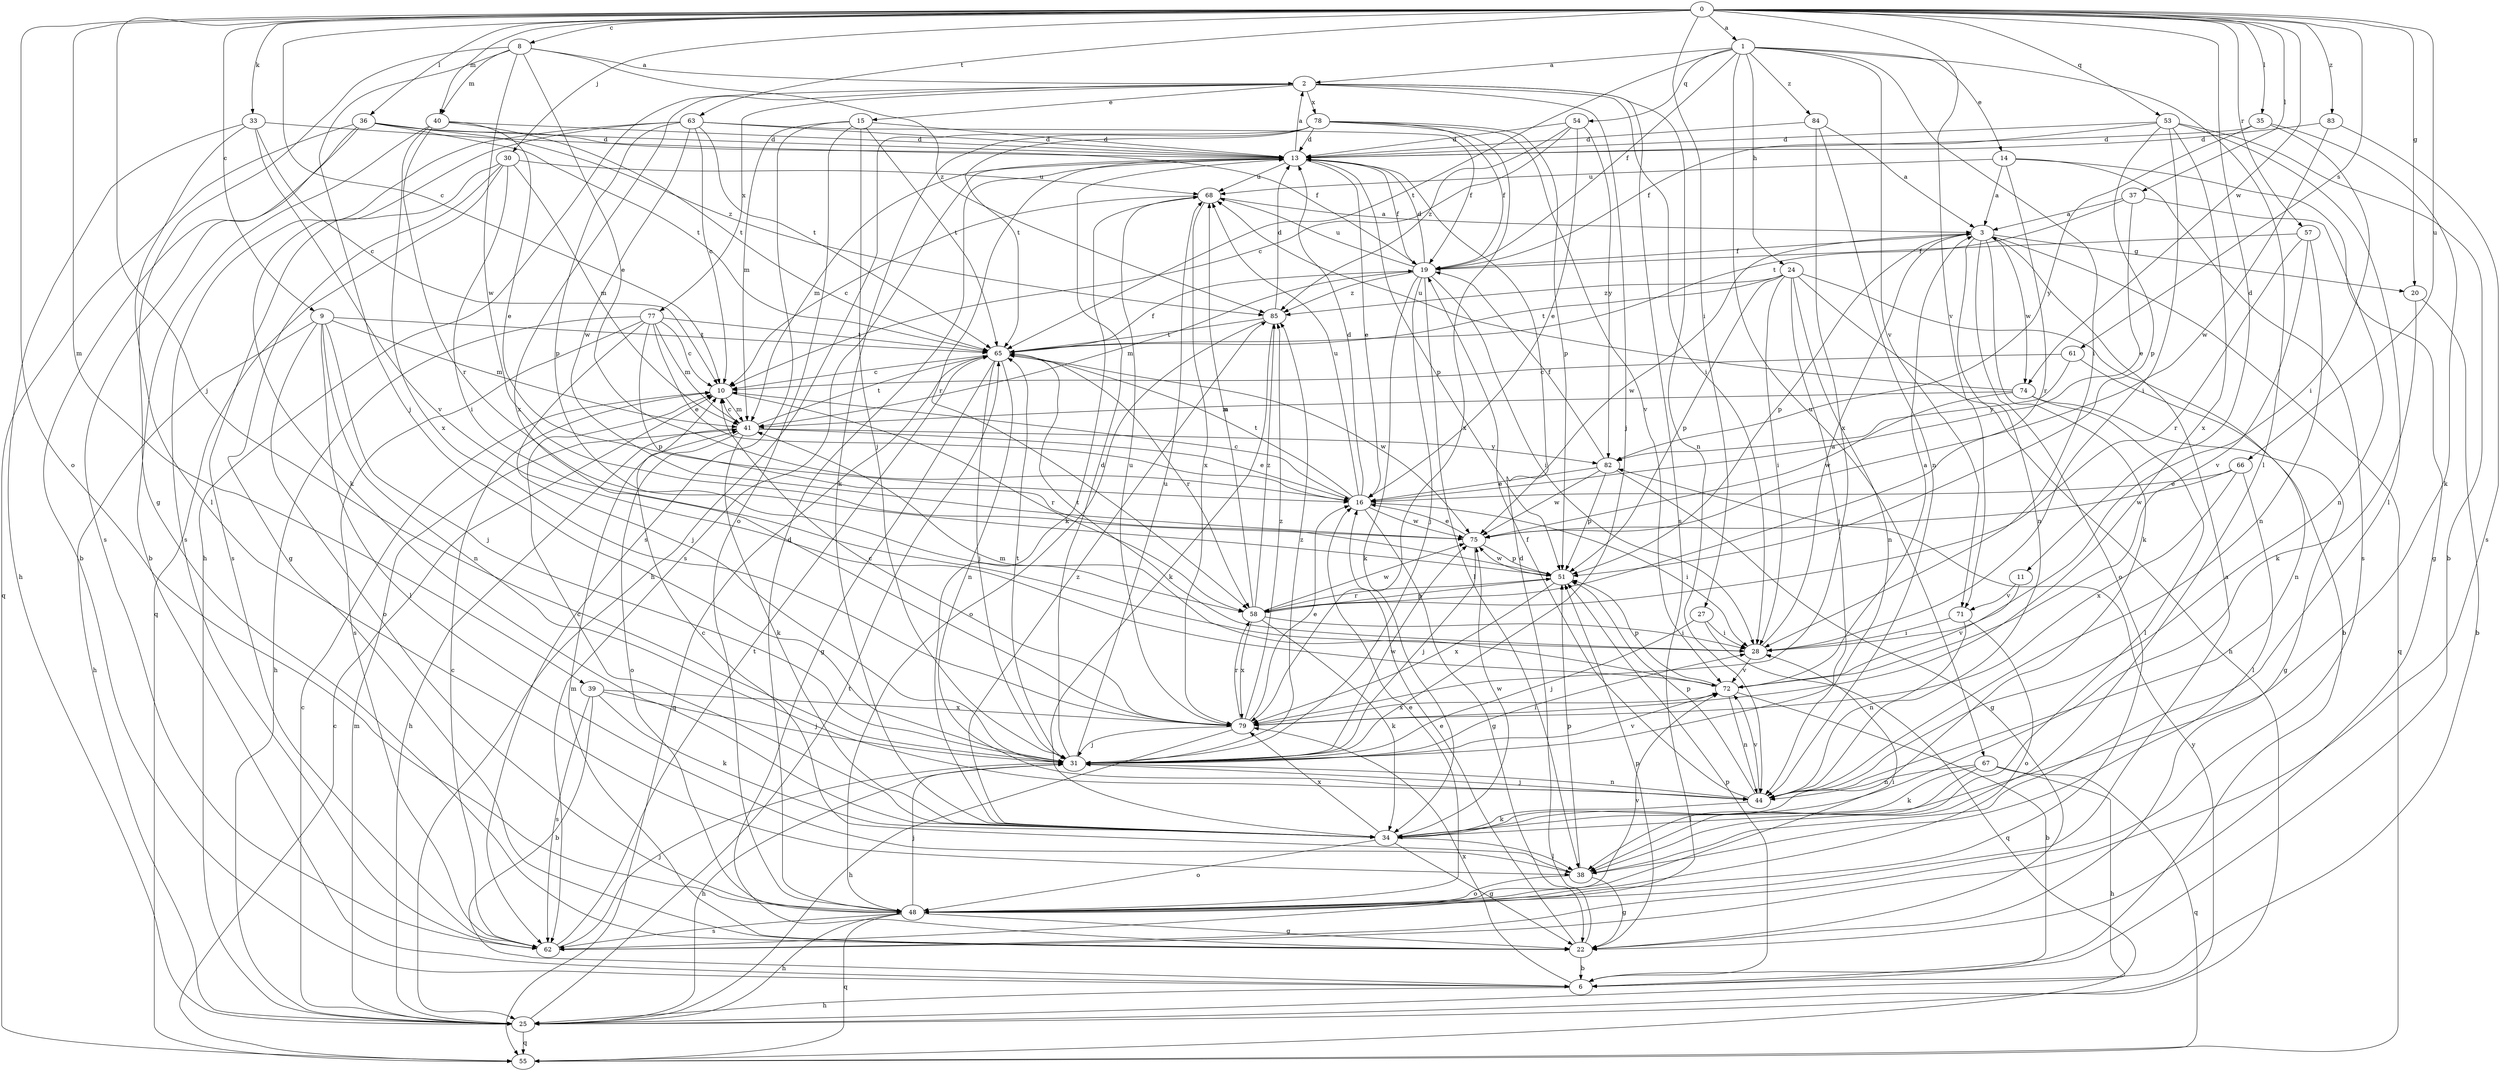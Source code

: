strict digraph  {
0;
1;
2;
3;
6;
8;
9;
10;
11;
13;
14;
15;
16;
19;
20;
22;
24;
25;
27;
28;
30;
31;
33;
34;
35;
36;
37;
38;
39;
40;
41;
44;
48;
51;
53;
54;
55;
57;
58;
61;
62;
63;
65;
66;
67;
68;
71;
72;
74;
75;
77;
78;
79;
82;
83;
84;
85;
0 -> 1  [label=a];
0 -> 8  [label=c];
0 -> 9  [label=c];
0 -> 10  [label=c];
0 -> 11  [label=d];
0 -> 20  [label=g];
0 -> 27  [label=i];
0 -> 30  [label=j];
0 -> 31  [label=j];
0 -> 33  [label=k];
0 -> 35  [label=l];
0 -> 36  [label=l];
0 -> 37  [label=l];
0 -> 39  [label=m];
0 -> 40  [label=m];
0 -> 48  [label=o];
0 -> 53  [label=q];
0 -> 57  [label=r];
0 -> 61  [label=s];
0 -> 63  [label=t];
0 -> 66  [label=u];
0 -> 71  [label=v];
0 -> 74  [label=w];
0 -> 83  [label=z];
1 -> 2  [label=a];
1 -> 14  [label=e];
1 -> 19  [label=f];
1 -> 24  [label=h];
1 -> 28  [label=i];
1 -> 38  [label=l];
1 -> 54  [label=q];
1 -> 65  [label=t];
1 -> 67  [label=u];
1 -> 71  [label=v];
1 -> 84  [label=z];
2 -> 15  [label=e];
2 -> 25  [label=h];
2 -> 28  [label=i];
2 -> 31  [label=j];
2 -> 44  [label=n];
2 -> 62  [label=s];
2 -> 77  [label=x];
2 -> 78  [label=x];
2 -> 79  [label=x];
3 -> 19  [label=f];
3 -> 20  [label=g];
3 -> 34  [label=k];
3 -> 44  [label=n];
3 -> 48  [label=o];
3 -> 51  [label=p];
3 -> 55  [label=q];
3 -> 74  [label=w];
3 -> 75  [label=w];
6 -> 25  [label=h];
6 -> 51  [label=p];
6 -> 79  [label=x];
8 -> 2  [label=a];
8 -> 16  [label=e];
8 -> 22  [label=g];
8 -> 31  [label=j];
8 -> 40  [label=m];
8 -> 75  [label=w];
8 -> 85  [label=z];
9 -> 25  [label=h];
9 -> 31  [label=j];
9 -> 38  [label=l];
9 -> 41  [label=m];
9 -> 44  [label=n];
9 -> 48  [label=o];
9 -> 65  [label=t];
10 -> 41  [label=m];
10 -> 58  [label=r];
11 -> 71  [label=v];
11 -> 72  [label=v];
13 -> 2  [label=a];
13 -> 16  [label=e];
13 -> 19  [label=f];
13 -> 41  [label=m];
13 -> 51  [label=p];
13 -> 58  [label=r];
13 -> 62  [label=s];
13 -> 68  [label=u];
14 -> 3  [label=a];
14 -> 22  [label=g];
14 -> 58  [label=r];
14 -> 62  [label=s];
14 -> 68  [label=u];
15 -> 13  [label=d];
15 -> 31  [label=j];
15 -> 41  [label=m];
15 -> 48  [label=o];
15 -> 62  [label=s];
15 -> 65  [label=t];
16 -> 10  [label=c];
16 -> 13  [label=d];
16 -> 22  [label=g];
16 -> 28  [label=i];
16 -> 65  [label=t];
16 -> 68  [label=u];
16 -> 75  [label=w];
19 -> 13  [label=d];
19 -> 28  [label=i];
19 -> 31  [label=j];
19 -> 34  [label=k];
19 -> 38  [label=l];
19 -> 41  [label=m];
19 -> 68  [label=u];
19 -> 85  [label=z];
20 -> 6  [label=b];
20 -> 34  [label=k];
22 -> 6  [label=b];
22 -> 13  [label=d];
22 -> 16  [label=e];
22 -> 41  [label=m];
22 -> 51  [label=p];
24 -> 6  [label=b];
24 -> 25  [label=h];
24 -> 28  [label=i];
24 -> 31  [label=j];
24 -> 44  [label=n];
24 -> 51  [label=p];
24 -> 65  [label=t];
24 -> 85  [label=z];
25 -> 10  [label=c];
25 -> 41  [label=m];
25 -> 55  [label=q];
25 -> 65  [label=t];
25 -> 82  [label=y];
27 -> 28  [label=i];
27 -> 31  [label=j];
27 -> 55  [label=q];
28 -> 3  [label=a];
28 -> 65  [label=t];
28 -> 72  [label=v];
30 -> 22  [label=g];
30 -> 28  [label=i];
30 -> 41  [label=m];
30 -> 55  [label=q];
30 -> 62  [label=s];
30 -> 68  [label=u];
31 -> 13  [label=d];
31 -> 25  [label=h];
31 -> 28  [label=i];
31 -> 44  [label=n];
31 -> 65  [label=t];
31 -> 68  [label=u];
31 -> 72  [label=v];
31 -> 75  [label=w];
31 -> 85  [label=z];
33 -> 10  [label=c];
33 -> 13  [label=d];
33 -> 25  [label=h];
33 -> 38  [label=l];
33 -> 72  [label=v];
34 -> 10  [label=c];
34 -> 22  [label=g];
34 -> 38  [label=l];
34 -> 48  [label=o];
34 -> 75  [label=w];
34 -> 79  [label=x];
34 -> 85  [label=z];
35 -> 13  [label=d];
35 -> 28  [label=i];
35 -> 34  [label=k];
35 -> 82  [label=y];
36 -> 6  [label=b];
36 -> 13  [label=d];
36 -> 19  [label=f];
36 -> 55  [label=q];
36 -> 62  [label=s];
36 -> 65  [label=t];
36 -> 85  [label=z];
37 -> 3  [label=a];
37 -> 16  [label=e];
37 -> 44  [label=n];
37 -> 65  [label=t];
38 -> 10  [label=c];
38 -> 22  [label=g];
38 -> 48  [label=o];
38 -> 51  [label=p];
39 -> 6  [label=b];
39 -> 31  [label=j];
39 -> 34  [label=k];
39 -> 62  [label=s];
39 -> 79  [label=x];
40 -> 6  [label=b];
40 -> 13  [label=d];
40 -> 16  [label=e];
40 -> 58  [label=r];
40 -> 65  [label=t];
40 -> 79  [label=x];
41 -> 10  [label=c];
41 -> 16  [label=e];
41 -> 25  [label=h];
41 -> 34  [label=k];
41 -> 48  [label=o];
41 -> 65  [label=t];
41 -> 82  [label=y];
44 -> 19  [label=f];
44 -> 31  [label=j];
44 -> 34  [label=k];
44 -> 51  [label=p];
44 -> 72  [label=v];
48 -> 3  [label=a];
48 -> 13  [label=d];
48 -> 16  [label=e];
48 -> 22  [label=g];
48 -> 25  [label=h];
48 -> 28  [label=i];
48 -> 31  [label=j];
48 -> 55  [label=q];
48 -> 62  [label=s];
48 -> 72  [label=v];
51 -> 58  [label=r];
51 -> 75  [label=w];
51 -> 79  [label=x];
53 -> 6  [label=b];
53 -> 13  [label=d];
53 -> 19  [label=f];
53 -> 28  [label=i];
53 -> 38  [label=l];
53 -> 51  [label=p];
53 -> 79  [label=x];
54 -> 10  [label=c];
54 -> 13  [label=d];
54 -> 16  [label=e];
54 -> 82  [label=y];
54 -> 85  [label=z];
55 -> 10  [label=c];
57 -> 19  [label=f];
57 -> 44  [label=n];
57 -> 58  [label=r];
57 -> 72  [label=v];
58 -> 28  [label=i];
58 -> 34  [label=k];
58 -> 51  [label=p];
58 -> 68  [label=u];
58 -> 75  [label=w];
58 -> 79  [label=x];
58 -> 85  [label=z];
61 -> 10  [label=c];
61 -> 44  [label=n];
61 -> 82  [label=y];
62 -> 10  [label=c];
62 -> 31  [label=j];
62 -> 65  [label=t];
63 -> 10  [label=c];
63 -> 13  [label=d];
63 -> 19  [label=f];
63 -> 34  [label=k];
63 -> 51  [label=p];
63 -> 62  [label=s];
63 -> 65  [label=t];
63 -> 75  [label=w];
65 -> 10  [label=c];
65 -> 19  [label=f];
65 -> 22  [label=g];
65 -> 31  [label=j];
65 -> 44  [label=n];
65 -> 55  [label=q];
65 -> 58  [label=r];
65 -> 75  [label=w];
66 -> 16  [label=e];
66 -> 38  [label=l];
66 -> 75  [label=w];
66 -> 79  [label=x];
67 -> 25  [label=h];
67 -> 34  [label=k];
67 -> 38  [label=l];
67 -> 44  [label=n];
67 -> 55  [label=q];
68 -> 3  [label=a];
68 -> 10  [label=c];
68 -> 34  [label=k];
68 -> 79  [label=x];
71 -> 28  [label=i];
71 -> 44  [label=n];
71 -> 48  [label=o];
72 -> 3  [label=a];
72 -> 6  [label=b];
72 -> 41  [label=m];
72 -> 44  [label=n];
72 -> 51  [label=p];
72 -> 79  [label=x];
74 -> 22  [label=g];
74 -> 38  [label=l];
74 -> 41  [label=m];
74 -> 68  [label=u];
74 -> 75  [label=w];
75 -> 16  [label=e];
75 -> 31  [label=j];
75 -> 51  [label=p];
77 -> 10  [label=c];
77 -> 16  [label=e];
77 -> 25  [label=h];
77 -> 31  [label=j];
77 -> 41  [label=m];
77 -> 51  [label=p];
77 -> 62  [label=s];
77 -> 65  [label=t];
78 -> 13  [label=d];
78 -> 19  [label=f];
78 -> 25  [label=h];
78 -> 34  [label=k];
78 -> 51  [label=p];
78 -> 65  [label=t];
78 -> 72  [label=v];
78 -> 79  [label=x];
79 -> 10  [label=c];
79 -> 16  [label=e];
79 -> 25  [label=h];
79 -> 31  [label=j];
79 -> 58  [label=r];
79 -> 68  [label=u];
79 -> 85  [label=z];
82 -> 16  [label=e];
82 -> 19  [label=f];
82 -> 22  [label=g];
82 -> 51  [label=p];
82 -> 75  [label=w];
83 -> 13  [label=d];
83 -> 62  [label=s];
83 -> 75  [label=w];
84 -> 3  [label=a];
84 -> 13  [label=d];
84 -> 44  [label=n];
84 -> 79  [label=x];
85 -> 13  [label=d];
85 -> 34  [label=k];
85 -> 48  [label=o];
85 -> 65  [label=t];
}
